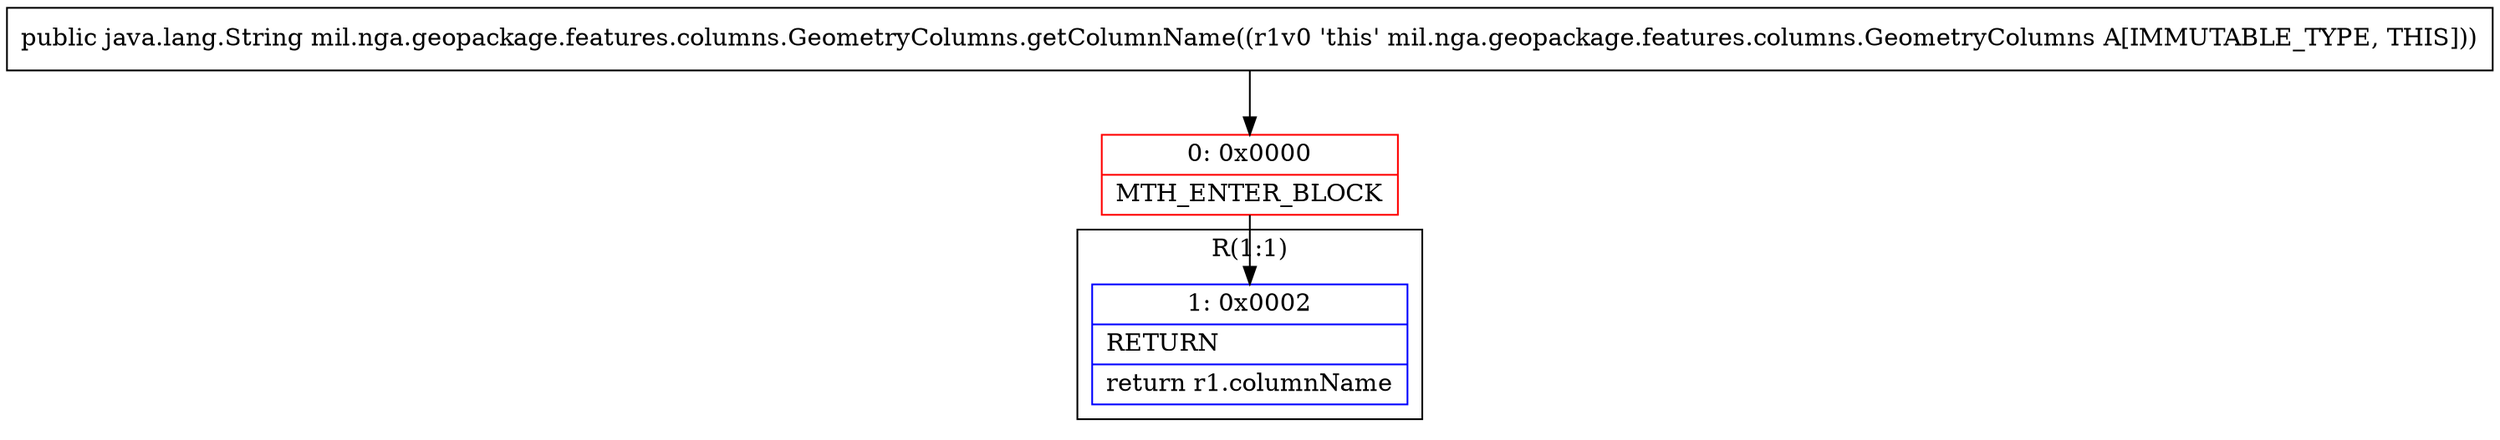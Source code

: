 digraph "CFG formil.nga.geopackage.features.columns.GeometryColumns.getColumnName()Ljava\/lang\/String;" {
subgraph cluster_Region_1295337172 {
label = "R(1:1)";
node [shape=record,color=blue];
Node_1 [shape=record,label="{1\:\ 0x0002|RETURN\l|return r1.columnName\l}"];
}
Node_0 [shape=record,color=red,label="{0\:\ 0x0000|MTH_ENTER_BLOCK\l}"];
MethodNode[shape=record,label="{public java.lang.String mil.nga.geopackage.features.columns.GeometryColumns.getColumnName((r1v0 'this' mil.nga.geopackage.features.columns.GeometryColumns A[IMMUTABLE_TYPE, THIS])) }"];
MethodNode -> Node_0;
Node_0 -> Node_1;
}

